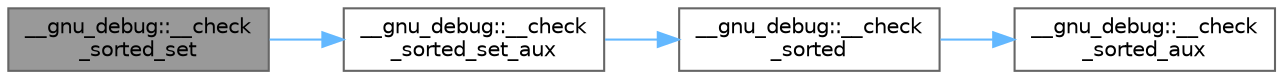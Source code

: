 digraph "__gnu_debug::__check_sorted_set"
{
 // LATEX_PDF_SIZE
  bgcolor="transparent";
  edge [fontname=Helvetica,fontsize=10,labelfontname=Helvetica,labelfontsize=10];
  node [fontname=Helvetica,fontsize=10,shape=box,height=0.2,width=0.4];
  rankdir="LR";
  Node1 [id="Node000001",label="__gnu_debug::__check\l_sorted_set",height=0.2,width=0.4,color="gray40", fillcolor="grey60", style="filled", fontcolor="black",tooltip=" "];
  Node1 -> Node2 [id="edge4_Node000001_Node000002",color="steelblue1",style="solid",tooltip=" "];
  Node2 [id="Node000002",label="__gnu_debug::__check\l_sorted_set_aux",height=0.2,width=0.4,color="grey40", fillcolor="white", style="filled",URL="$namespace____gnu__debug.html#a1a63d867aaca079b068ac6935533a82a",tooltip=" "];
  Node2 -> Node3 [id="edge5_Node000002_Node000003",color="steelblue1",style="solid",tooltip=" "];
  Node3 [id="Node000003",label="__gnu_debug::__check\l_sorted",height=0.2,width=0.4,color="grey40", fillcolor="white", style="filled",URL="$namespace____gnu__debug.html#a057953c09e8c69805993f15d4179e28f",tooltip=" "];
  Node3 -> Node4 [id="edge6_Node000003_Node000004",color="steelblue1",style="solid",tooltip=" "];
  Node4 [id="Node000004",label="__gnu_debug::__check\l_sorted_aux",height=0.2,width=0.4,color="grey40", fillcolor="white", style="filled",URL="$namespace____gnu__debug.html#a74cd6dab5052e34e53fa39afcf85501e",tooltip=" "];
}
